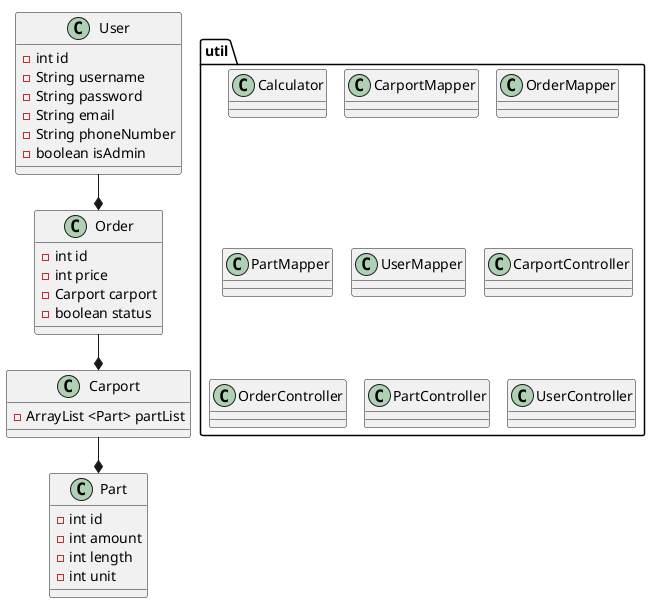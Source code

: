 @startuml
!pragma layout smetana

User --* Order
Order --* Carport
Carport --* Part

Class User {
- int id
- String username
- String password
- String email
- String phoneNumber
- boolean isAdmin

}

Class Order {
- int id
- int price
- Carport carport
- boolean status
}

Class Part {
- int id
- int amount
- int length
- int unit
}

Class Carport {
- ArrayList <Part> partList
}

Package util {
Class Calculator

Class CarportMapper{

}

Class OrderMapper{

}

Class PartMapper{

}

Class UserMapper{

}

Class CarportController{

}

Class OrderController{

}

Class PartController{

}

Class UserController{

}

}
@enduml